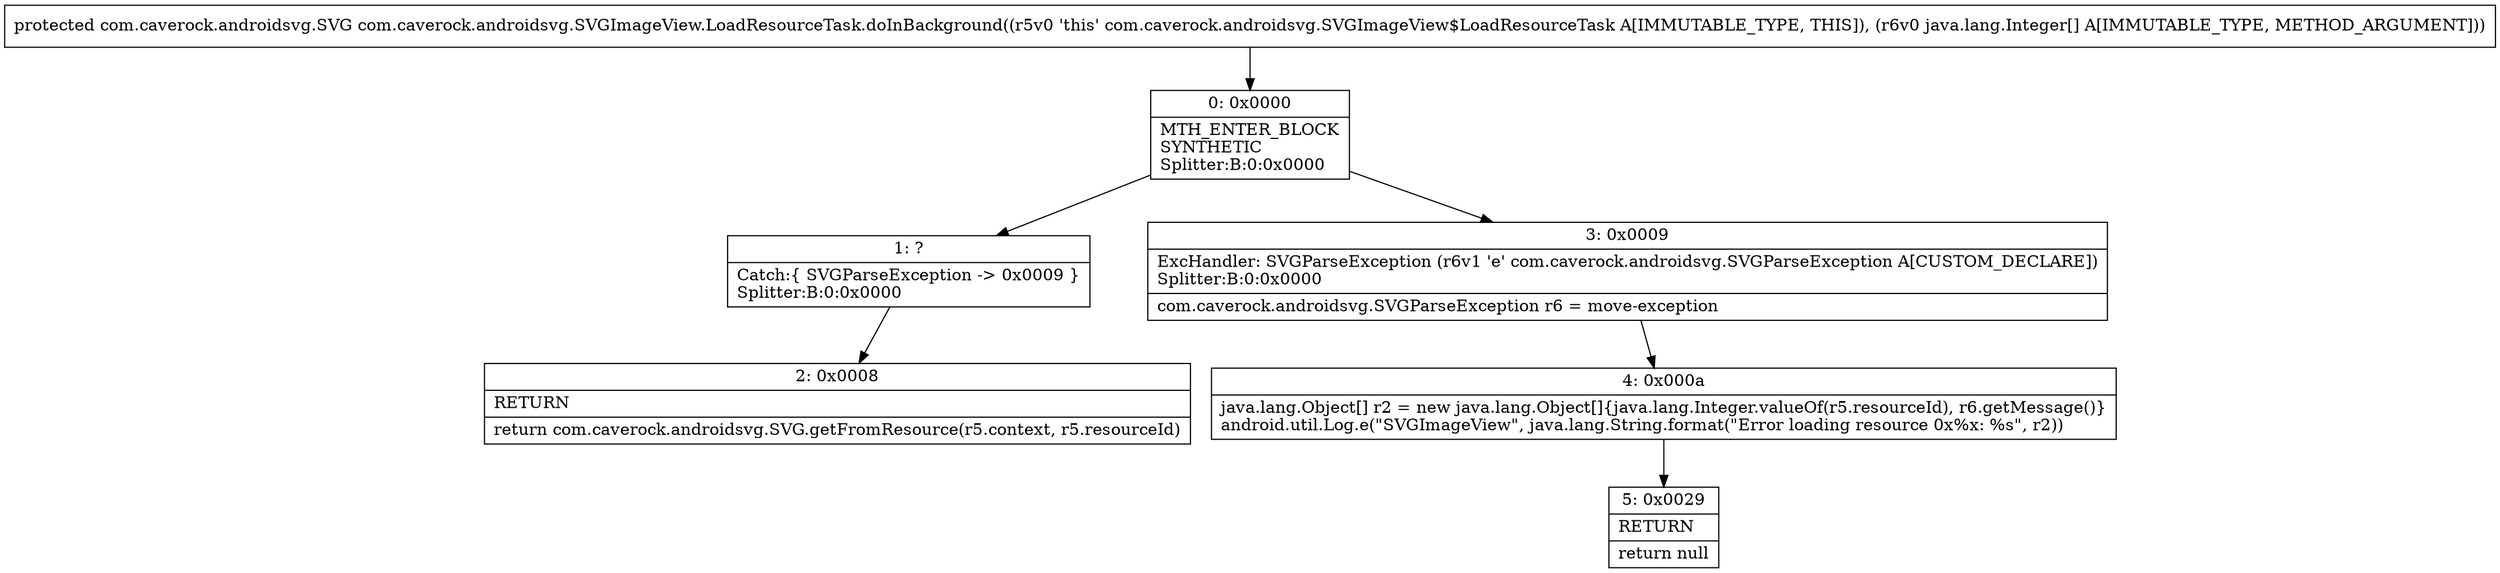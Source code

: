 digraph "CFG forcom.caverock.androidsvg.SVGImageView.LoadResourceTask.doInBackground([Ljava\/lang\/Integer;)Lcom\/caverock\/androidsvg\/SVG;" {
Node_0 [shape=record,label="{0\:\ 0x0000|MTH_ENTER_BLOCK\lSYNTHETIC\lSplitter:B:0:0x0000\l}"];
Node_1 [shape=record,label="{1\:\ ?|Catch:\{ SVGParseException \-\> 0x0009 \}\lSplitter:B:0:0x0000\l}"];
Node_2 [shape=record,label="{2\:\ 0x0008|RETURN\l|return com.caverock.androidsvg.SVG.getFromResource(r5.context, r5.resourceId)\l}"];
Node_3 [shape=record,label="{3\:\ 0x0009|ExcHandler: SVGParseException (r6v1 'e' com.caverock.androidsvg.SVGParseException A[CUSTOM_DECLARE])\lSplitter:B:0:0x0000\l|com.caverock.androidsvg.SVGParseException r6 = move\-exception\l}"];
Node_4 [shape=record,label="{4\:\ 0x000a|java.lang.Object[] r2 = new java.lang.Object[]\{java.lang.Integer.valueOf(r5.resourceId), r6.getMessage()\}\landroid.util.Log.e(\"SVGImageView\", java.lang.String.format(\"Error loading resource 0x%x: %s\", r2))\l}"];
Node_5 [shape=record,label="{5\:\ 0x0029|RETURN\l|return null\l}"];
MethodNode[shape=record,label="{protected com.caverock.androidsvg.SVG com.caverock.androidsvg.SVGImageView.LoadResourceTask.doInBackground((r5v0 'this' com.caverock.androidsvg.SVGImageView$LoadResourceTask A[IMMUTABLE_TYPE, THIS]), (r6v0 java.lang.Integer[] A[IMMUTABLE_TYPE, METHOD_ARGUMENT])) }"];
MethodNode -> Node_0;
Node_0 -> Node_1;
Node_0 -> Node_3;
Node_1 -> Node_2;
Node_3 -> Node_4;
Node_4 -> Node_5;
}

